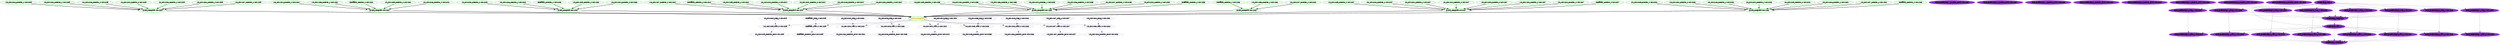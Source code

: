 digraph "g" {
	size = "30,30"
"rsc_c001n09_monitor_5000 c001n09" [ style="dashed" color="blue" fontcolor="black" ]
"DcIPaddr_monitor_5000 c001n09" [ style="dashed" color="blue" fontcolor="black" ]
"child_DoFencing:7_monitor_5000 c001n09" [ font_color=black style=filled fillcolor=purple ]
"rsc_c001n02_monitor_5000 c001n02" [ style="dashed" color="blue" fontcolor="black" ]
"child_DoFencing:0_monitor_5000 c001n02" [ font_color=black style=filled fillcolor=purple ]
"rsc_c001n03_monitor_5000 c001n03" [ style="dashed" color="blue" fontcolor="black" ]
"child_DoFencing:1_monitor_5000 c001n03" [ font_color=black style=filled fillcolor=purple ]
"rsc_c001n04_monitor_5000 c001n04" [ style="dashed" color="blue" fontcolor="black" ]
"child_DoFencing:2_monitor_5000 c001n04" [ font_color=black style=filled fillcolor=purple ]
"rsc_c001n05_monitor_5000 c001n05" [ style="dashed" color="blue" fontcolor="black" ]
"child_DoFencing:3_monitor_5000 c001n05" [ font_color=black style=filled fillcolor=purple ]
"rsc_c001n06_monitor_5000 c001n06" [ style="dashed" color="blue" fontcolor="black" ]
"child_DoFencing:4_monitor_5000 c001n06" [ font_color=black style=filled fillcolor=purple ]
"rsc_c001n07_monitor_5000 c001n07" [ style="dashed" color="blue" fontcolor="black" ]
"child_DoFencing:5_monitor_5000 c001n07" [ font_color=black style=filled fillcolor=purple ]
"child_DoFencing:6_monitor_5000 c001n08" [ font_color=black style=filled fillcolor=purple ]
"rsc_c001n08_monitor_5000 c001n08" [ style="dashed" color="blue" fontcolor="black" ]
"probe_complete" [ style=bold color="green" fontcolor="orange" ]
"probe_complete c001n09" [ style=bold color="green" fontcolor="black" ]
"rsc_c001n02_monitor_0 c001n09" [ style=bold color="green" fontcolor="black" ]
"rsc_c001n03_monitor_0 c001n09" [ style=bold color="green" fontcolor="black" ]
"rsc_c001n04_monitor_0 c001n09" [ style=bold color="green" fontcolor="black" ]
"rsc_c001n05_monitor_0 c001n09" [ style=bold color="green" fontcolor="black" ]
"rsc_c001n06_monitor_0 c001n09" [ style=bold color="green" fontcolor="black" ]
"rsc_c001n07_monitor_0 c001n09" [ style=bold color="green" fontcolor="black" ]
"rsc_c001n08_monitor_0 c001n09" [ style=bold color="green" fontcolor="black" ]
"probe_complete c001n02" [ style=bold color="green" fontcolor="black" ]
"DcIPaddr_monitor_0 c001n02" [ style=bold color="green" fontcolor="black" ]
"rsc_c001n09_monitor_0 c001n02" [ style=bold color="green" fontcolor="black" ]
"rsc_c001n03_monitor_0 c001n02" [ style=bold color="green" fontcolor="black" ]
"rsc_c001n04_monitor_0 c001n02" [ style=bold color="green" fontcolor="black" ]
"rsc_c001n05_monitor_0 c001n02" [ style=bold color="green" fontcolor="black" ]
"probe_complete c001n03" [ style=bold color="green" fontcolor="black" ]
"DcIPaddr_monitor_0 c001n03" [ style=bold color="green" fontcolor="black" ]
"rsc_c001n09_monitor_0 c001n03" [ style=bold color="green" fontcolor="black" ]
"rsc_c001n04_monitor_0 c001n03" [ style=bold color="green" fontcolor="black" ]
"rsc_c001n05_monitor_0 c001n03" [ style=bold color="green" fontcolor="black" ]
"rsc_c001n06_monitor_0 c001n03" [ style=bold color="green" fontcolor="black" ]
"probe_complete c001n04" [ style=bold color="green" fontcolor="black" ]
"DcIPaddr_monitor_0 c001n04" [ style=bold color="green" fontcolor="black" ]
"rsc_c001n09_monitor_0 c001n04" [ style=bold color="green" fontcolor="black" ]
"rsc_c001n02_monitor_0 c001n04" [ style=bold color="green" fontcolor="black" ]
"rsc_c001n03_monitor_0 c001n04" [ style=bold color="green" fontcolor="black" ]
"rsc_c001n05_monitor_0 c001n04" [ style=bold color="green" fontcolor="black" ]
"rsc_c001n06_monitor_0 c001n04" [ style=bold color="green" fontcolor="black" ]
"rsc_c001n07_monitor_0 c001n04" [ style=bold color="green" fontcolor="black" ]
"probe_complete c001n05" [ style=bold color="green" fontcolor="black" ]
"DcIPaddr_monitor_0 c001n05" [ style=bold color="green" fontcolor="black" ]
"rsc_c001n09_monitor_0 c001n05" [ style=bold color="green" fontcolor="black" ]
"rsc_c001n02_monitor_0 c001n05" [ style=bold color="green" fontcolor="black" ]
"rsc_c001n03_monitor_0 c001n05" [ style=bold color="green" fontcolor="black" ]
"rsc_c001n04_monitor_0 c001n05" [ style=bold color="green" fontcolor="black" ]
"rsc_c001n06_monitor_0 c001n05" [ style=bold color="green" fontcolor="black" ]
"rsc_c001n07_monitor_0 c001n05" [ style=bold color="green" fontcolor="black" ]
"rsc_c001n08_monitor_0 c001n05" [ style=bold color="green" fontcolor="black" ]
"probe_complete c001n06" [ style=bold color="green" fontcolor="black" ]
"DcIPaddr_monitor_0 c001n06" [ style=bold color="green" fontcolor="black" ]
"rsc_c001n05_monitor_0 c001n06" [ style=bold color="green" fontcolor="black" ]
"rsc_c001n07_monitor_0 c001n06" [ style=bold color="green" fontcolor="black" ]
"probe_complete c001n07" [ style=bold color="green" fontcolor="black" ]
"DcIPaddr_monitor_0 c001n07" [ style=bold color="green" fontcolor="black" ]
"rsc_c001n09_monitor_0 c001n07" [ style=bold color="green" fontcolor="black" ]
"rsc_c001n02_monitor_0 c001n07" [ style=bold color="green" fontcolor="black" ]
"rsc_c001n03_monitor_0 c001n07" [ style=bold color="green" fontcolor="black" ]
"rsc_c001n04_monitor_0 c001n07" [ style=bold color="green" fontcolor="black" ]
"rsc_c001n05_monitor_0 c001n07" [ style=bold color="green" fontcolor="black" ]
"rsc_c001n06_monitor_0 c001n07" [ style=bold color="green" fontcolor="black" ]
"rsc_c001n08_monitor_0 c001n07" [ style=bold color="green" fontcolor="black" ]
"probe_complete c001n08" [ style=bold color="green" fontcolor="black" ]
"DcIPaddr_monitor_0 c001n08" [ style=bold color="green" fontcolor="black" ]
"rsc_c001n09_monitor_0 c001n08" [ style=bold color="green" fontcolor="black" ]
"rsc_c001n02_monitor_0 c001n08" [ style=bold color="green" fontcolor="black" ]
"rsc_c001n03_monitor_0 c001n08" [ style=bold color="green" fontcolor="black" ]
"rsc_c001n04_monitor_0 c001n08" [ style=bold color="green" fontcolor="black" ]
"rsc_c001n05_monitor_0 c001n08" [ style=bold color="green" fontcolor="black" ]
"rsc_c001n06_monitor_0 c001n08" [ style=bold color="green" fontcolor="black" ]
"rsc_c001n07_monitor_0 c001n08" [ style=bold color="green" fontcolor="black" ]
"DcIPaddr_stop_0 c001n09" [ style="dashed" color="blue" fontcolor="black" ]
"DcIPaddr_start_0 c001n09" [ style="dashed" color="blue" fontcolor="black" ]
"rsc_c001n09_stop_0 c001n09" [ style="dashed" color="blue" fontcolor="black" ]
"rsc_c001n09_start_0 c001n09" [ style="dashed" color="blue" fontcolor="black" ]
"rsc_c001n02_stop_0 c001n02" [ style="dashed" color="blue" fontcolor="black" ]
"rsc_c001n02_start_0 c001n02" [ style="dashed" color="blue" fontcolor="black" ]
"rsc_c001n03_stop_0 c001n03" [ style="dashed" color="blue" fontcolor="black" ]
"rsc_c001n03_start_0 c001n03" [ style="dashed" color="blue" fontcolor="black" ]
"rsc_c001n04_stop_0 c001n04" [ style="dashed" color="blue" fontcolor="black" ]
"rsc_c001n04_start_0 c001n04" [ style="dashed" color="blue" fontcolor="black" ]
"rsc_c001n05_stop_0 c001n05" [ style="dashed" color="blue" fontcolor="black" ]
"rsc_c001n05_start_0 c001n05" [ style="dashed" color="blue" fontcolor="black" ]
"rsc_c001n06_stop_0 c001n06" [ style="dashed" color="blue" fontcolor="black" ]
"rsc_c001n06_start_0 c001n06" [ style="dashed" color="blue" fontcolor="black" ]
"rsc_c001n07_stop_0 c001n07" [ style="dashed" color="blue" fontcolor="black" ]
"rsc_c001n07_start_0 c001n07" [ style="dashed" color="blue" fontcolor="black" ]
"rsc_c001n08_stop_0 c001n08" [ style="dashed" color="blue" fontcolor="black" ]
"rsc_c001n08_start_0 c001n08" [ style="dashed" color="blue" fontcolor="black" ]
"child_DoFencing:0_stop_0 c001n02" [ font_color=black style=filled fillcolor=purple ]
"child_DoFencing:0_start_0 c001n02" [ font_color=black style=filled fillcolor=purple ]
"child_DoFencing:1_stop_0 c001n03" [ font_color=black style=filled fillcolor=purple ]
"child_DoFencing:1_start_0 c001n03" [ font_color=black style=filled fillcolor=purple ]
"child_DoFencing:2_stop_0 c001n04" [ font_color=black style=filled fillcolor=purple ]
"child_DoFencing:2_start_0 c001n04" [ font_color=black style=filled fillcolor=purple ]
"child_DoFencing:3_stop_0 c001n05" [ font_color=black style=filled fillcolor=purple ]
"child_DoFencing:3_start_0 c001n05" [ font_color=black style=filled fillcolor=purple ]
"child_DoFencing:4_stop_0 c001n06" [ font_color=black style=filled fillcolor=purple ]
"child_DoFencing:4_start_0 c001n06" [ font_color=black style=filled fillcolor=purple ]
"child_DoFencing:5_stop_0 c001n07" [ font_color=black style=filled fillcolor=purple ]
"child_DoFencing:5_start_0 c001n07" [ font_color=black style=filled fillcolor=purple ]
"child_DoFencing:6_stop_0 c001n08" [ font_color=black style=filled fillcolor=purple ]
"child_DoFencing:6_start_0 c001n08" [ font_color=black style=filled fillcolor=purple ]
"child_DoFencing:7_stop_0 c001n09" [ font_color=black style=filled fillcolor=purple ]
"child_DoFencing:7_start_0 c001n09" [ font_color=black style=filled fillcolor=purple ]
"DoFencing_start_0" [ font_color=black style=filled fillcolor=purple ]
"DoFencing_running_0" [ font_color=black style=filled fillcolor=purple ]
"DoFencing_stop_0" [ font_color=black style=filled fillcolor=purple ]
"DoFencing_stopped_0" [ font_color=black style=filled fillcolor=purple ]
"rsc_c001n09_start_0 c001n09" -> "rsc_c001n09_monitor_5000 c001n09" [ style = dashed]
"DcIPaddr_start_0 c001n09" -> "DcIPaddr_monitor_5000 c001n09" [ style = dashed]
"rsc_c001n02_start_0 c001n02" -> "rsc_c001n02_monitor_5000 c001n02" [ style = dashed]
"rsc_c001n03_start_0 c001n03" -> "rsc_c001n03_monitor_5000 c001n03" [ style = dashed]
"rsc_c001n04_start_0 c001n04" -> "rsc_c001n04_monitor_5000 c001n04" [ style = dashed]
"rsc_c001n05_start_0 c001n05" -> "rsc_c001n05_monitor_5000 c001n05" [ style = dashed]
"rsc_c001n06_start_0 c001n06" -> "rsc_c001n06_monitor_5000 c001n06" [ style = dashed]
"rsc_c001n07_start_0 c001n07" -> "rsc_c001n07_monitor_5000 c001n07" [ style = dashed]
"rsc_c001n08_start_0 c001n08" -> "rsc_c001n08_monitor_5000 c001n08" [ style = dashed]
"probe_complete c001n09" -> "probe_complete" [ style = bold]
"probe_complete c001n02" -> "probe_complete" [ style = bold]
"probe_complete c001n03" -> "probe_complete" [ style = bold]
"probe_complete c001n04" -> "probe_complete" [ style = bold]
"probe_complete c001n05" -> "probe_complete" [ style = bold]
"probe_complete c001n06" -> "probe_complete" [ style = bold]
"probe_complete c001n07" -> "probe_complete" [ style = bold]
"probe_complete c001n08" -> "probe_complete" [ style = bold]
"rsc_c001n02_monitor_0 c001n09" -> "probe_complete c001n09" [ style = bold]
"rsc_c001n03_monitor_0 c001n09" -> "probe_complete c001n09" [ style = bold]
"rsc_c001n04_monitor_0 c001n09" -> "probe_complete c001n09" [ style = bold]
"rsc_c001n05_monitor_0 c001n09" -> "probe_complete c001n09" [ style = bold]
"rsc_c001n06_monitor_0 c001n09" -> "probe_complete c001n09" [ style = bold]
"rsc_c001n07_monitor_0 c001n09" -> "probe_complete c001n09" [ style = bold]
"rsc_c001n08_monitor_0 c001n09" -> "probe_complete c001n09" [ style = bold]
"DcIPaddr_monitor_0 c001n02" -> "probe_complete c001n02" [ style = bold]
"rsc_c001n09_monitor_0 c001n02" -> "probe_complete c001n02" [ style = bold]
"rsc_c001n03_monitor_0 c001n02" -> "probe_complete c001n02" [ style = bold]
"rsc_c001n04_monitor_0 c001n02" -> "probe_complete c001n02" [ style = bold]
"rsc_c001n05_monitor_0 c001n02" -> "probe_complete c001n02" [ style = bold]
"DcIPaddr_monitor_0 c001n03" -> "probe_complete c001n03" [ style = bold]
"rsc_c001n09_monitor_0 c001n03" -> "probe_complete c001n03" [ style = bold]
"rsc_c001n04_monitor_0 c001n03" -> "probe_complete c001n03" [ style = bold]
"rsc_c001n05_monitor_0 c001n03" -> "probe_complete c001n03" [ style = bold]
"rsc_c001n06_monitor_0 c001n03" -> "probe_complete c001n03" [ style = bold]
"DcIPaddr_monitor_0 c001n04" -> "probe_complete c001n04" [ style = bold]
"rsc_c001n09_monitor_0 c001n04" -> "probe_complete c001n04" [ style = bold]
"rsc_c001n02_monitor_0 c001n04" -> "probe_complete c001n04" [ style = bold]
"rsc_c001n03_monitor_0 c001n04" -> "probe_complete c001n04" [ style = bold]
"rsc_c001n05_monitor_0 c001n04" -> "probe_complete c001n04" [ style = bold]
"rsc_c001n06_monitor_0 c001n04" -> "probe_complete c001n04" [ style = bold]
"rsc_c001n07_monitor_0 c001n04" -> "probe_complete c001n04" [ style = bold]
"DcIPaddr_monitor_0 c001n05" -> "probe_complete c001n05" [ style = bold]
"rsc_c001n09_monitor_0 c001n05" -> "probe_complete c001n05" [ style = bold]
"rsc_c001n02_monitor_0 c001n05" -> "probe_complete c001n05" [ style = bold]
"rsc_c001n03_monitor_0 c001n05" -> "probe_complete c001n05" [ style = bold]
"rsc_c001n04_monitor_0 c001n05" -> "probe_complete c001n05" [ style = bold]
"rsc_c001n06_monitor_0 c001n05" -> "probe_complete c001n05" [ style = bold]
"rsc_c001n07_monitor_0 c001n05" -> "probe_complete c001n05" [ style = bold]
"rsc_c001n08_monitor_0 c001n05" -> "probe_complete c001n05" [ style = bold]
"DcIPaddr_monitor_0 c001n06" -> "probe_complete c001n06" [ style = bold]
"rsc_c001n05_monitor_0 c001n06" -> "probe_complete c001n06" [ style = bold]
"rsc_c001n07_monitor_0 c001n06" -> "probe_complete c001n06" [ style = bold]
"DcIPaddr_monitor_0 c001n07" -> "probe_complete c001n07" [ style = bold]
"rsc_c001n09_monitor_0 c001n07" -> "probe_complete c001n07" [ style = bold]
"rsc_c001n02_monitor_0 c001n07" -> "probe_complete c001n07" [ style = bold]
"rsc_c001n03_monitor_0 c001n07" -> "probe_complete c001n07" [ style = bold]
"rsc_c001n04_monitor_0 c001n07" -> "probe_complete c001n07" [ style = bold]
"rsc_c001n05_monitor_0 c001n07" -> "probe_complete c001n07" [ style = bold]
"rsc_c001n06_monitor_0 c001n07" -> "probe_complete c001n07" [ style = bold]
"rsc_c001n08_monitor_0 c001n07" -> "probe_complete c001n07" [ style = bold]
"DcIPaddr_monitor_0 c001n08" -> "probe_complete c001n08" [ style = bold]
"rsc_c001n09_monitor_0 c001n08" -> "probe_complete c001n08" [ style = bold]
"rsc_c001n02_monitor_0 c001n08" -> "probe_complete c001n08" [ style = bold]
"rsc_c001n03_monitor_0 c001n08" -> "probe_complete c001n08" [ style = bold]
"rsc_c001n04_monitor_0 c001n08" -> "probe_complete c001n08" [ style = bold]
"rsc_c001n05_monitor_0 c001n08" -> "probe_complete c001n08" [ style = bold]
"rsc_c001n06_monitor_0 c001n08" -> "probe_complete c001n08" [ style = bold]
"rsc_c001n07_monitor_0 c001n08" -> "probe_complete c001n08" [ style = bold]
"probe_complete" -> "DcIPaddr_start_0 c001n09" [ style = dashed]
"DcIPaddr_stop_0 c001n09" -> "DcIPaddr_start_0 c001n09" [ style = dashed]
"probe_complete" -> "rsc_c001n09_start_0 c001n09" [ style = dashed]
"rsc_c001n09_stop_0 c001n09" -> "rsc_c001n09_start_0 c001n09" [ style = dashed]
"probe_complete" -> "rsc_c001n02_start_0 c001n02" [ style = dashed]
"rsc_c001n02_stop_0 c001n02" -> "rsc_c001n02_start_0 c001n02" [ style = dashed]
"probe_complete" -> "rsc_c001n03_start_0 c001n03" [ style = dashed]
"rsc_c001n03_stop_0 c001n03" -> "rsc_c001n03_start_0 c001n03" [ style = dashed]
"probe_complete" -> "rsc_c001n04_start_0 c001n04" [ style = dashed]
"rsc_c001n04_stop_0 c001n04" -> "rsc_c001n04_start_0 c001n04" [ style = dashed]
"probe_complete" -> "rsc_c001n05_start_0 c001n05" [ style = dashed]
"rsc_c001n05_stop_0 c001n05" -> "rsc_c001n05_start_0 c001n05" [ style = dashed]
"probe_complete" -> "rsc_c001n06_start_0 c001n06" [ style = dashed]
"rsc_c001n06_stop_0 c001n06" -> "rsc_c001n06_start_0 c001n06" [ style = dashed]
"probe_complete" -> "rsc_c001n07_start_0 c001n07" [ style = dashed]
"rsc_c001n07_stop_0 c001n07" -> "rsc_c001n07_start_0 c001n07" [ style = dashed]
"probe_complete" -> "rsc_c001n08_start_0 c001n08" [ style = dashed]
"rsc_c001n08_stop_0 c001n08" -> "rsc_c001n08_start_0 c001n08" [ style = dashed]
"DoFencing_stop_0" -> "child_DoFencing:0_stop_0 c001n02" [ style = dashed]
"child_DoFencing:0_stop_0 c001n02" -> "child_DoFencing:0_start_0 c001n02" [ style = dashed]
"DoFencing_start_0" -> "child_DoFencing:0_start_0 c001n02" [ style = dashed]
"DoFencing_stop_0" -> "child_DoFencing:1_stop_0 c001n03" [ style = dashed]
"child_DoFencing:1_stop_0 c001n03" -> "child_DoFencing:1_start_0 c001n03" [ style = dashed]
"DoFencing_start_0" -> "child_DoFencing:1_start_0 c001n03" [ style = dashed]
"DoFencing_stop_0" -> "child_DoFencing:2_stop_0 c001n04" [ style = dashed]
"child_DoFencing:2_stop_0 c001n04" -> "child_DoFencing:2_start_0 c001n04" [ style = dashed]
"DoFencing_start_0" -> "child_DoFencing:2_start_0 c001n04" [ style = dashed]
"DoFencing_stop_0" -> "child_DoFencing:3_stop_0 c001n05" [ style = dashed]
"child_DoFencing:3_stop_0 c001n05" -> "child_DoFencing:3_start_0 c001n05" [ style = dashed]
"DoFencing_start_0" -> "child_DoFencing:3_start_0 c001n05" [ style = dashed]
"DoFencing_stop_0" -> "child_DoFencing:4_stop_0 c001n06" [ style = dashed]
"child_DoFencing:4_stop_0 c001n06" -> "child_DoFencing:4_start_0 c001n06" [ style = dashed]
"DoFencing_start_0" -> "child_DoFencing:4_start_0 c001n06" [ style = dashed]
"DoFencing_stop_0" -> "child_DoFencing:5_stop_0 c001n07" [ style = dashed]
"child_DoFencing:5_stop_0 c001n07" -> "child_DoFencing:5_start_0 c001n07" [ style = dashed]
"DoFencing_start_0" -> "child_DoFencing:5_start_0 c001n07" [ style = dashed]
"DoFencing_stop_0" -> "child_DoFencing:6_stop_0 c001n08" [ style = dashed]
"child_DoFencing:6_stop_0 c001n08" -> "child_DoFencing:6_start_0 c001n08" [ style = dashed]
"DoFencing_start_0" -> "child_DoFencing:6_start_0 c001n08" [ style = dashed]
"DoFencing_stop_0" -> "child_DoFencing:7_stop_0 c001n09" [ style = dashed]
"child_DoFencing:7_stop_0 c001n09" -> "child_DoFencing:7_start_0 c001n09" [ style = dashed]
"DoFencing_start_0" -> "child_DoFencing:7_start_0 c001n09" [ style = dashed]
"DoFencing_stop_0" -> "DoFencing_start_0" [ style = dashed]
"DoFencing_stopped_0" -> "DoFencing_start_0" [ style = dashed]
"DoFencing_start_0" -> "DoFencing_running_0" [ style = dashed]
"child_DoFencing:0_start_0 c001n02" -> "DoFencing_running_0" [ style = dashed]
"child_DoFencing:1_start_0 c001n03" -> "DoFencing_running_0" [ style = dashed]
"child_DoFencing:2_start_0 c001n04" -> "DoFencing_running_0" [ style = dashed]
"child_DoFencing:3_start_0 c001n05" -> "DoFencing_running_0" [ style = dashed]
"child_DoFencing:4_start_0 c001n06" -> "DoFencing_running_0" [ style = dashed]
"child_DoFencing:5_start_0 c001n07" -> "DoFencing_running_0" [ style = dashed]
"child_DoFencing:6_start_0 c001n08" -> "DoFencing_running_0" [ style = dashed]
"child_DoFencing:7_start_0 c001n09" -> "DoFencing_running_0" [ style = dashed]
"DoFencing_stop_0" -> "DoFencing_stopped_0" [ style = dashed]
"child_DoFencing:0_stop_0 c001n02" -> "DoFencing_stopped_0" [ style = dashed]
"child_DoFencing:1_stop_0 c001n03" -> "DoFencing_stopped_0" [ style = dashed]
"child_DoFencing:2_stop_0 c001n04" -> "DoFencing_stopped_0" [ style = dashed]
"child_DoFencing:3_stop_0 c001n05" -> "DoFencing_stopped_0" [ style = dashed]
"child_DoFencing:4_stop_0 c001n06" -> "DoFencing_stopped_0" [ style = dashed]
"child_DoFencing:5_stop_0 c001n07" -> "DoFencing_stopped_0" [ style = dashed]
"child_DoFencing:6_stop_0 c001n08" -> "DoFencing_stopped_0" [ style = dashed]
"child_DoFencing:7_stop_0 c001n09" -> "DoFencing_stopped_0" [ style = dashed]
}
